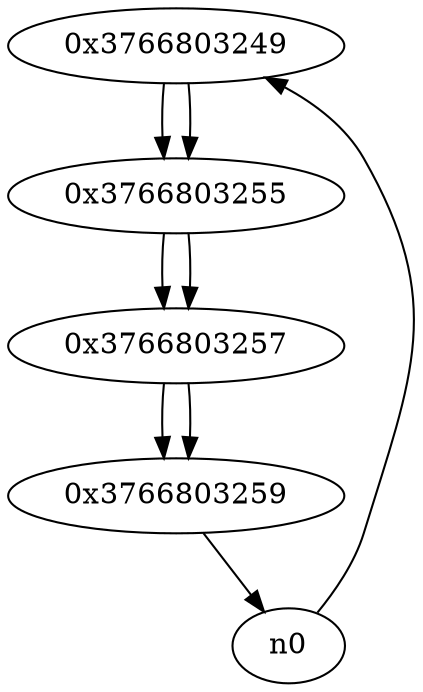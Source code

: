 digraph G{
/* nodes */
  n1 [label="0x3766803249"]
  n2 [label="0x3766803255"]
  n3 [label="0x3766803257"]
  n4 [label="0x3766803259"]
/* edges */
n1 -> n2;
n0 -> n1;
n2 -> n3;
n1 -> n2;
n3 -> n4;
n2 -> n3;
n4 -> n0;
n3 -> n4;
}
